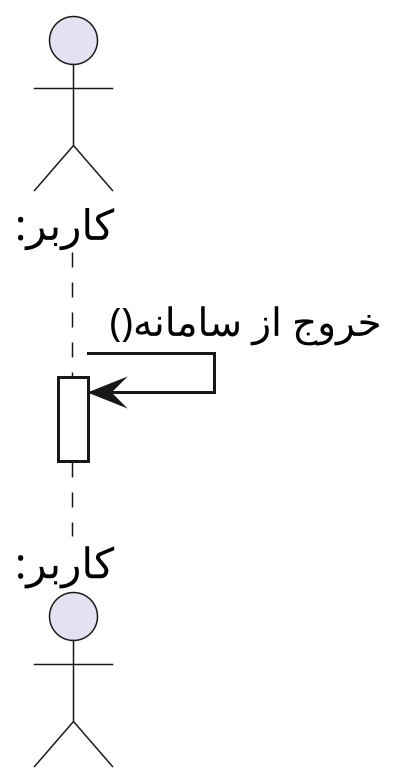 @startuml logout


scale 3
skinparam DefaultFontName Vazir
skinparam DefaultTextAlignment left

 
actor "کاربر:" as user

user -> user : خروج از سامانه()
activate user
deactivate user


@enduml